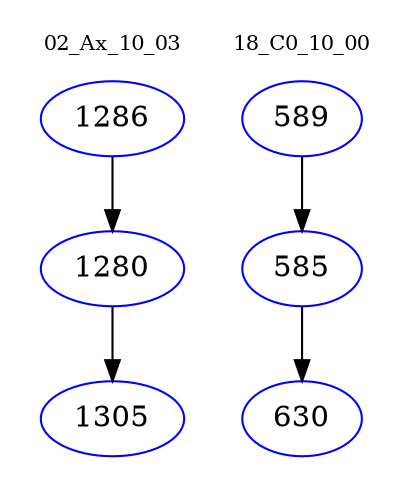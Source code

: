 digraph{
subgraph cluster_0 {
color = white
label = "02_Ax_10_03";
fontsize=10;
T0_1286 [label="1286", color="blue"]
T0_1286 -> T0_1280 [color="black"]
T0_1280 [label="1280", color="blue"]
T0_1280 -> T0_1305 [color="black"]
T0_1305 [label="1305", color="blue"]
}
subgraph cluster_1 {
color = white
label = "18_C0_10_00";
fontsize=10;
T1_589 [label="589", color="blue"]
T1_589 -> T1_585 [color="black"]
T1_585 [label="585", color="blue"]
T1_585 -> T1_630 [color="black"]
T1_630 [label="630", color="blue"]
}
}
